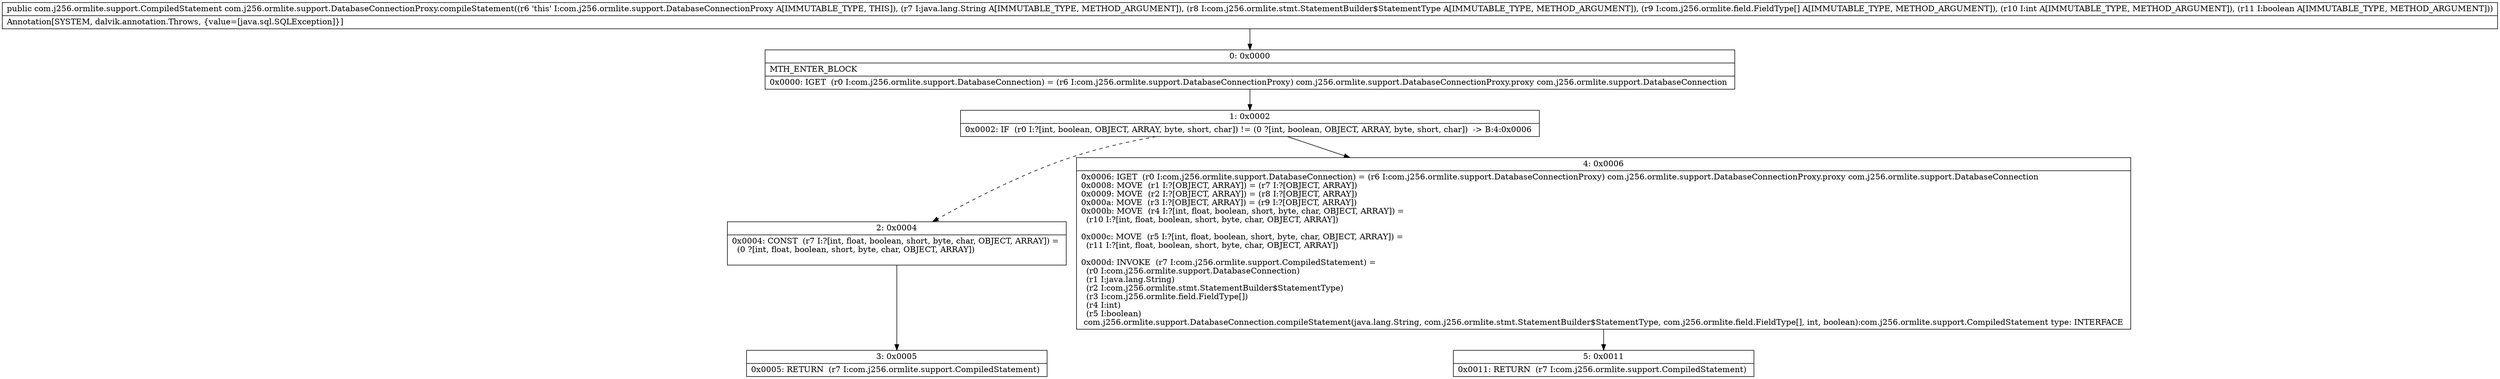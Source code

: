 digraph "CFG forcom.j256.ormlite.support.DatabaseConnectionProxy.compileStatement(Ljava\/lang\/String;Lcom\/j256\/ormlite\/stmt\/StatementBuilder$StatementType;[Lcom\/j256\/ormlite\/field\/FieldType;IZ)Lcom\/j256\/ormlite\/support\/CompiledStatement;" {
Node_0 [shape=record,label="{0\:\ 0x0000|MTH_ENTER_BLOCK\l|0x0000: IGET  (r0 I:com.j256.ormlite.support.DatabaseConnection) = (r6 I:com.j256.ormlite.support.DatabaseConnectionProxy) com.j256.ormlite.support.DatabaseConnectionProxy.proxy com.j256.ormlite.support.DatabaseConnection \l}"];
Node_1 [shape=record,label="{1\:\ 0x0002|0x0002: IF  (r0 I:?[int, boolean, OBJECT, ARRAY, byte, short, char]) != (0 ?[int, boolean, OBJECT, ARRAY, byte, short, char])  \-\> B:4:0x0006 \l}"];
Node_2 [shape=record,label="{2\:\ 0x0004|0x0004: CONST  (r7 I:?[int, float, boolean, short, byte, char, OBJECT, ARRAY]) = \l  (0 ?[int, float, boolean, short, byte, char, OBJECT, ARRAY])\l \l}"];
Node_3 [shape=record,label="{3\:\ 0x0005|0x0005: RETURN  (r7 I:com.j256.ormlite.support.CompiledStatement) \l}"];
Node_4 [shape=record,label="{4\:\ 0x0006|0x0006: IGET  (r0 I:com.j256.ormlite.support.DatabaseConnection) = (r6 I:com.j256.ormlite.support.DatabaseConnectionProxy) com.j256.ormlite.support.DatabaseConnectionProxy.proxy com.j256.ormlite.support.DatabaseConnection \l0x0008: MOVE  (r1 I:?[OBJECT, ARRAY]) = (r7 I:?[OBJECT, ARRAY]) \l0x0009: MOVE  (r2 I:?[OBJECT, ARRAY]) = (r8 I:?[OBJECT, ARRAY]) \l0x000a: MOVE  (r3 I:?[OBJECT, ARRAY]) = (r9 I:?[OBJECT, ARRAY]) \l0x000b: MOVE  (r4 I:?[int, float, boolean, short, byte, char, OBJECT, ARRAY]) = \l  (r10 I:?[int, float, boolean, short, byte, char, OBJECT, ARRAY])\l \l0x000c: MOVE  (r5 I:?[int, float, boolean, short, byte, char, OBJECT, ARRAY]) = \l  (r11 I:?[int, float, boolean, short, byte, char, OBJECT, ARRAY])\l \l0x000d: INVOKE  (r7 I:com.j256.ormlite.support.CompiledStatement) = \l  (r0 I:com.j256.ormlite.support.DatabaseConnection)\l  (r1 I:java.lang.String)\l  (r2 I:com.j256.ormlite.stmt.StatementBuilder$StatementType)\l  (r3 I:com.j256.ormlite.field.FieldType[])\l  (r4 I:int)\l  (r5 I:boolean)\l com.j256.ormlite.support.DatabaseConnection.compileStatement(java.lang.String, com.j256.ormlite.stmt.StatementBuilder$StatementType, com.j256.ormlite.field.FieldType[], int, boolean):com.j256.ormlite.support.CompiledStatement type: INTERFACE \l}"];
Node_5 [shape=record,label="{5\:\ 0x0011|0x0011: RETURN  (r7 I:com.j256.ormlite.support.CompiledStatement) \l}"];
MethodNode[shape=record,label="{public com.j256.ormlite.support.CompiledStatement com.j256.ormlite.support.DatabaseConnectionProxy.compileStatement((r6 'this' I:com.j256.ormlite.support.DatabaseConnectionProxy A[IMMUTABLE_TYPE, THIS]), (r7 I:java.lang.String A[IMMUTABLE_TYPE, METHOD_ARGUMENT]), (r8 I:com.j256.ormlite.stmt.StatementBuilder$StatementType A[IMMUTABLE_TYPE, METHOD_ARGUMENT]), (r9 I:com.j256.ormlite.field.FieldType[] A[IMMUTABLE_TYPE, METHOD_ARGUMENT]), (r10 I:int A[IMMUTABLE_TYPE, METHOD_ARGUMENT]), (r11 I:boolean A[IMMUTABLE_TYPE, METHOD_ARGUMENT]))  | Annotation[SYSTEM, dalvik.annotation.Throws, \{value=[java.sql.SQLException]\}]\l}"];
MethodNode -> Node_0;
Node_0 -> Node_1;
Node_1 -> Node_2[style=dashed];
Node_1 -> Node_4;
Node_2 -> Node_3;
Node_4 -> Node_5;
}

